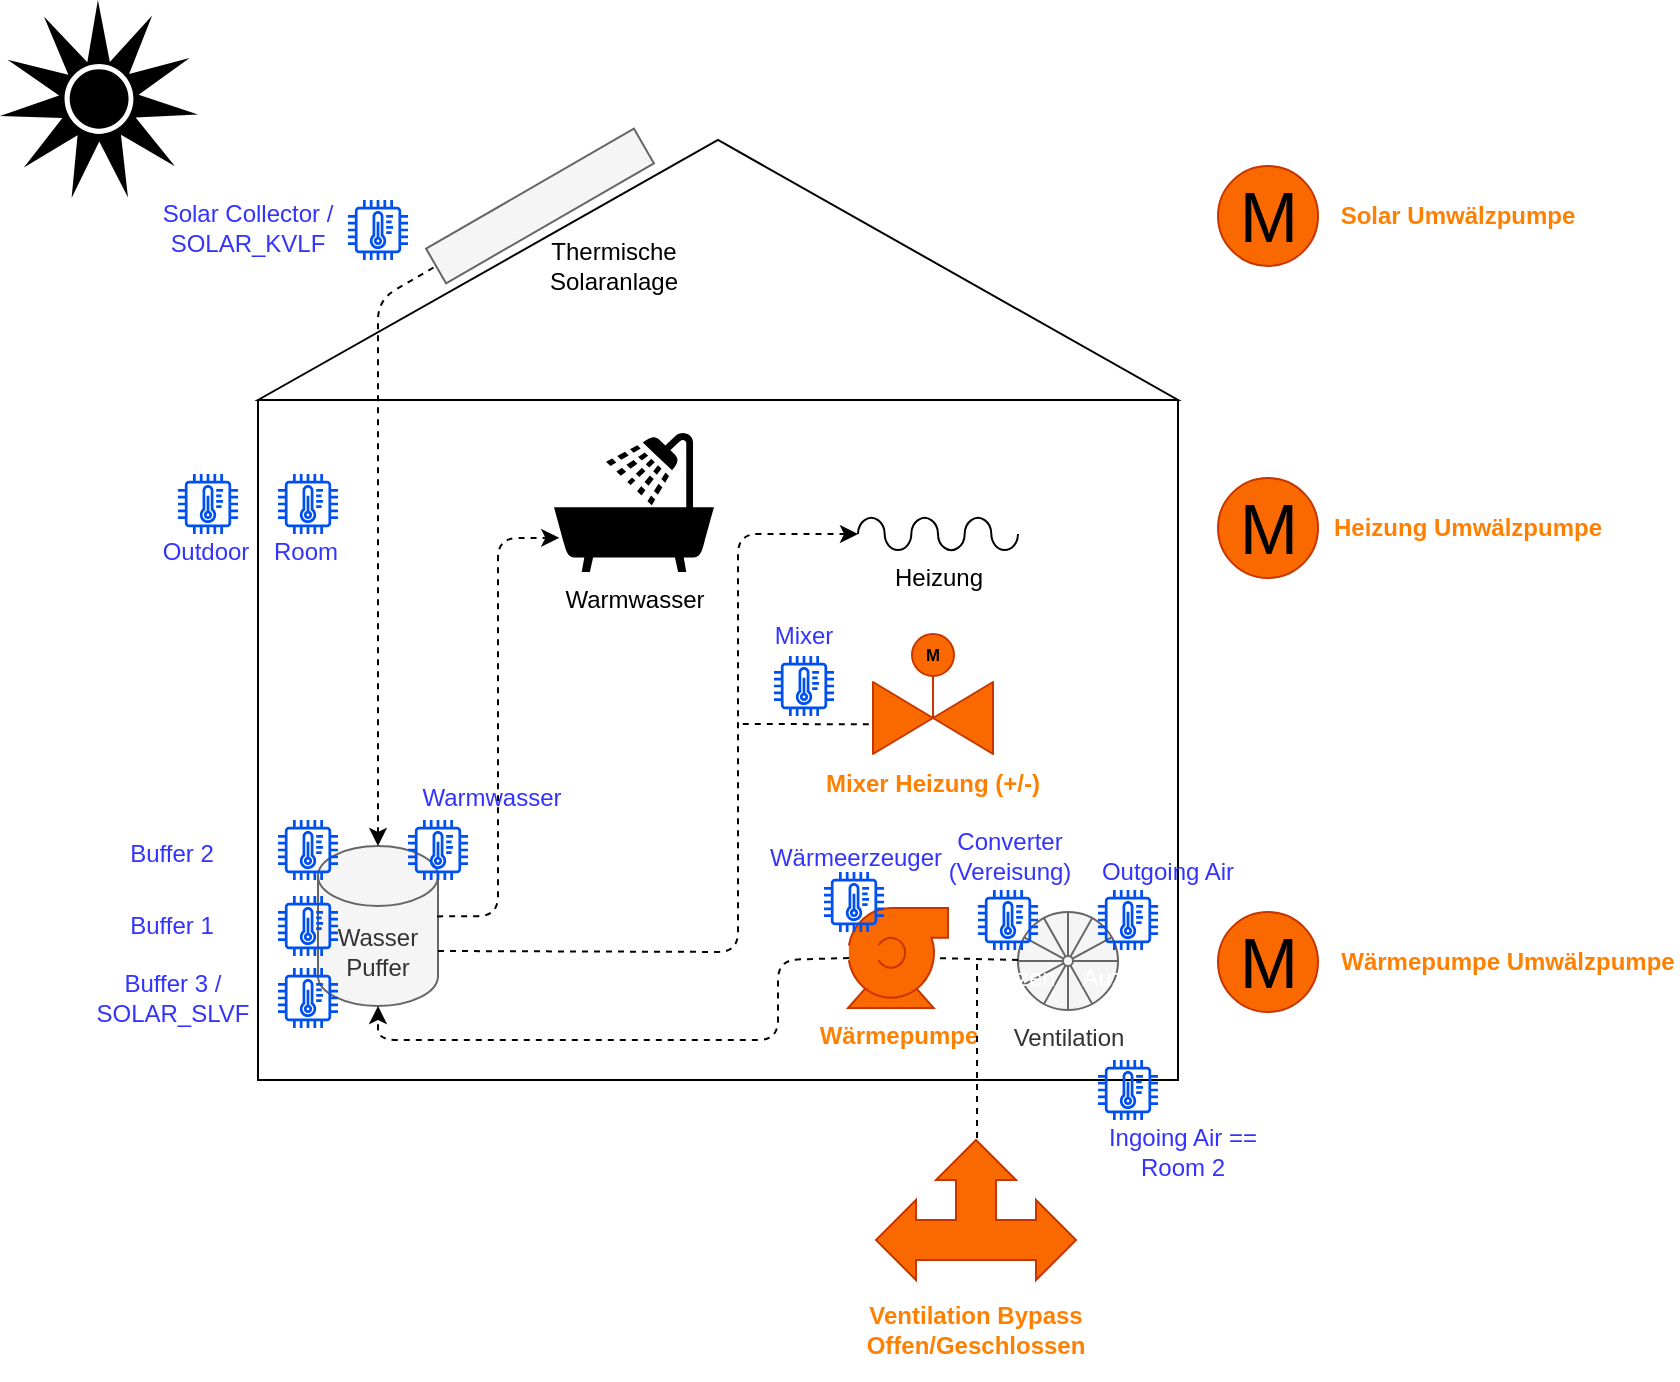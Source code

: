 <mxfile version="21.1.2" type="device">
  <diagram name="Seite-1" id="bi-CwLxBdhhgdUqaIR29">
    <mxGraphModel dx="1231" dy="707" grid="1" gridSize="10" guides="1" tooltips="1" connect="1" arrows="1" fold="1" page="1" pageScale="1" pageWidth="1169" pageHeight="827" math="0" shadow="0">
      <root>
        <mxCell id="0" />
        <mxCell id="1" parent="0" />
        <mxCell id="vDldoN2Uw_cuYA8tPiG8-1" value="" style="rounded=0;whiteSpace=wrap;html=1;" vertex="1" parent="1">
          <mxGeometry x="180" y="220" width="460" height="340" as="geometry" />
        </mxCell>
        <mxCell id="vDldoN2Uw_cuYA8tPiG8-2" value="" style="triangle;whiteSpace=wrap;html=1;rotation=-90;" vertex="1" parent="1">
          <mxGeometry x="345" y="-75" width="130" height="460" as="geometry" />
        </mxCell>
        <mxCell id="vDldoN2Uw_cuYA8tPiG8-3" value="" style="rounded=0;whiteSpace=wrap;html=1;rotation=-30;fillColor=#f5f5f5;strokeColor=#666666;fontColor=#333333;" vertex="1" parent="1">
          <mxGeometry x="261" y="113" width="120" height="20" as="geometry" />
        </mxCell>
        <mxCell id="vDldoN2Uw_cuYA8tPiG8-4" value="Wasser&lt;br&gt;Puffer" style="shape=cylinder3;whiteSpace=wrap;html=1;boundedLbl=1;backgroundOutline=1;size=15;fillColor=#f5f5f5;strokeColor=#666666;fontColor=#333333;" vertex="1" parent="1">
          <mxGeometry x="210" y="443" width="60" height="80" as="geometry" />
        </mxCell>
        <mxCell id="vDldoN2Uw_cuYA8tPiG8-5" value="&lt;b&gt;&lt;font color=&quot;#ff8000&quot;&gt;Wärmepumpe&lt;/font&gt;&lt;/b&gt;" style="shape=mxgraph.pid.pumps.centrifugal_pump_1;html=1;pointerEvents=1;align=center;verticalLabelPosition=bottom;verticalAlign=top;dashed=0;fillColor=#fa6800;strokeColor=#C73500;fontColor=#000000;" vertex="1" parent="1">
          <mxGeometry x="475" y="474" width="50" height="50" as="geometry" />
        </mxCell>
        <mxCell id="vDldoN2Uw_cuYA8tPiG8-6" value="Ventilation" style="verticalLabelPosition=bottom;html=1;verticalAlign=top;align=center;shape=mxgraph.floorplan.spiral_stairs;fillColor=#f5f5f5;fontColor=#333333;strokeColor=#666666;" vertex="1" parent="1">
          <mxGeometry x="560" y="476" width="50" height="49" as="geometry" />
        </mxCell>
        <mxCell id="vDldoN2Uw_cuYA8tPiG8-8" value="" style="shape=mxgraph.signs.nature.sun_2;html=1;pointerEvents=1;fillColor=#000000;strokeColor=none;verticalLabelPosition=bottom;verticalAlign=top;align=center;sketch=0;" vertex="1" parent="1">
          <mxGeometry x="51" y="20" width="99" height="99" as="geometry" />
        </mxCell>
        <mxCell id="vDldoN2Uw_cuYA8tPiG8-16" value="" style="endArrow=none;dashed=1;html=1;rounded=1;entryX=0.86;entryY=0.5;entryDx=0;entryDy=0;entryPerimeter=0;" edge="1" parent="1" target="vDldoN2Uw_cuYA8tPiG8-5">
          <mxGeometry width="50" height="50" relative="1" as="geometry">
            <mxPoint x="560" y="500" as="sourcePoint" />
            <mxPoint x="521.4" y="482.5" as="targetPoint" />
            <Array as="points" />
          </mxGeometry>
        </mxCell>
        <mxCell id="vDldoN2Uw_cuYA8tPiG8-20" value="" style="endArrow=none;dashed=1;html=1;rounded=1;entryX=0;entryY=0.5;entryDx=0;entryDy=0;exitX=0.5;exitY=0;exitDx=0;exitDy=0;exitPerimeter=0;endFill=0;startArrow=classic;startFill=1;" edge="1" parent="1" source="vDldoN2Uw_cuYA8tPiG8-4" target="vDldoN2Uw_cuYA8tPiG8-3">
          <mxGeometry width="50" height="50" relative="1" as="geometry">
            <mxPoint x="550" y="460" as="sourcePoint" />
            <mxPoint x="600" y="410" as="targetPoint" />
            <Array as="points">
              <mxPoint x="240" y="170" />
            </Array>
          </mxGeometry>
        </mxCell>
        <mxCell id="vDldoN2Uw_cuYA8tPiG8-21" value="Heizung" style="verticalLabelPosition=bottom;outlineConnect=0;align=center;dashed=0;html=1;verticalAlign=top;shape=mxgraph.pid.misc.flexible_pipe;pointerEvents=1;" vertex="1" parent="1">
          <mxGeometry x="480" y="279" width="80" height="16" as="geometry" />
        </mxCell>
        <mxCell id="vDldoN2Uw_cuYA8tPiG8-22" value="Warmwasser" style="shape=mxgraph.signs.people.shower_2;html=1;pointerEvents=1;fillColor=#000000;strokeColor=none;verticalLabelPosition=bottom;verticalAlign=top;align=center;" vertex="1" parent="1">
          <mxGeometry x="328" y="236" width="80" height="70" as="geometry" />
        </mxCell>
        <mxCell id="vDldoN2Uw_cuYA8tPiG8-23" value="" style="endArrow=classic;dashed=1;html=1;rounded=1;entryX=0;entryY=0.5;entryDx=0;entryDy=0;entryPerimeter=0;endFill=1;exitX=1;exitY=0;exitDx=0;exitDy=52.5;exitPerimeter=0;" edge="1" parent="1" source="vDldoN2Uw_cuYA8tPiG8-4" target="vDldoN2Uw_cuYA8tPiG8-21">
          <mxGeometry width="50" height="50" relative="1" as="geometry">
            <mxPoint x="430" y="478" as="sourcePoint" />
            <mxPoint x="744" y="408" as="targetPoint" />
            <Array as="points">
              <mxPoint x="420" y="496" />
              <mxPoint x="420" y="400" />
              <mxPoint x="420" y="287" />
            </Array>
          </mxGeometry>
        </mxCell>
        <mxCell id="vDldoN2Uw_cuYA8tPiG8-24" value="" style="endArrow=classic;dashed=1;html=1;rounded=1;exitX=0.993;exitY=0.44;exitDx=0;exitDy=0;exitPerimeter=0;entryX=0.033;entryY=0.756;entryDx=0;entryDy=0;entryPerimeter=0;endFill=1;" edge="1" parent="1" source="vDldoN2Uw_cuYA8tPiG8-4" target="vDldoN2Uw_cuYA8tPiG8-22">
          <mxGeometry width="50" height="50" relative="1" as="geometry">
            <mxPoint x="150" y="495.5" as="sourcePoint" />
            <mxPoint x="438" y="410" as="targetPoint" />
            <Array as="points">
              <mxPoint x="300" y="478" />
              <mxPoint x="300" y="289" />
            </Array>
          </mxGeometry>
        </mxCell>
        <mxCell id="vDldoN2Uw_cuYA8tPiG8-30" value="" style="endArrow=classic;dashed=1;html=1;rounded=1;entryX=0.5;entryY=1;entryDx=0;entryDy=0;entryPerimeter=0;exitX=0.01;exitY=0.5;exitDx=0;exitDy=0;exitPerimeter=0;endFill=1;" edge="1" parent="1">
          <mxGeometry width="50" height="50" relative="1" as="geometry">
            <mxPoint x="475.5" y="499" as="sourcePoint" />
            <mxPoint x="240" y="523" as="targetPoint" />
            <Array as="points">
              <mxPoint x="440" y="500" />
              <mxPoint x="440" y="540" />
              <mxPoint x="240" y="540" />
            </Array>
          </mxGeometry>
        </mxCell>
        <mxCell id="vDldoN2Uw_cuYA8tPiG8-34" value="" style="group;" vertex="1" connectable="0" parent="1">
          <mxGeometry x="660" y="476" width="230" height="50" as="geometry" />
        </mxCell>
        <mxCell id="vDldoN2Uw_cuYA8tPiG8-13" value="M" style="verticalLabelPosition=middle;shadow=0;dashed=0;align=center;html=1;verticalAlign=middle;strokeWidth=1;shape=ellipse;aspect=fixed;fontSize=35;fillColor=#fa6800;strokeColor=#C73500;fontColor=#000000;" vertex="1" parent="vDldoN2Uw_cuYA8tPiG8-34">
          <mxGeometry width="50" height="50" as="geometry" />
        </mxCell>
        <mxCell id="vDldoN2Uw_cuYA8tPiG8-14" value="&lt;b style=&quot;&quot;&gt;&lt;font color=&quot;#ff8000&quot;&gt;Wärmepumpe Umwälzpumpe&lt;/font&gt;&lt;/b&gt;" style="text;html=1;strokeColor=none;fillColor=none;align=center;verticalAlign=middle;whiteSpace=wrap;rounded=0;" vertex="1" parent="vDldoN2Uw_cuYA8tPiG8-34">
          <mxGeometry x="60" y="10" width="170" height="30" as="geometry" />
        </mxCell>
        <mxCell id="vDldoN2Uw_cuYA8tPiG8-35" value="" style="group" vertex="1" connectable="0" parent="1">
          <mxGeometry x="660" y="103" width="190" height="50" as="geometry" />
        </mxCell>
        <mxCell id="vDldoN2Uw_cuYA8tPiG8-9" value="M" style="verticalLabelPosition=middle;shadow=0;dashed=0;align=center;html=1;verticalAlign=middle;strokeWidth=1;shape=ellipse;aspect=fixed;fontSize=35;fillColor=#fa6800;strokeColor=#C73500;fontColor=#000000;" vertex="1" parent="vDldoN2Uw_cuYA8tPiG8-35">
          <mxGeometry width="50" height="50" as="geometry" />
        </mxCell>
        <mxCell id="vDldoN2Uw_cuYA8tPiG8-12" value="&lt;b style=&quot;&quot;&gt;&lt;font color=&quot;#ff8000&quot;&gt;Solar Umwälzpumpe&lt;/font&gt;&lt;/b&gt;" style="text;html=1;strokeColor=none;fillColor=none;align=center;verticalAlign=middle;whiteSpace=wrap;rounded=0;" vertex="1" parent="vDldoN2Uw_cuYA8tPiG8-35">
          <mxGeometry x="50" y="10" width="140" height="30" as="geometry" />
        </mxCell>
        <mxCell id="vDldoN2Uw_cuYA8tPiG8-36" value="" style="group" vertex="1" connectable="0" parent="1">
          <mxGeometry x="660" y="259" width="200" height="50" as="geometry" />
        </mxCell>
        <mxCell id="vDldoN2Uw_cuYA8tPiG8-10" value="M" style="verticalLabelPosition=middle;shadow=0;dashed=0;align=center;html=1;verticalAlign=middle;strokeWidth=1;shape=ellipse;aspect=fixed;fontSize=35;fillColor=#fa6800;strokeColor=#C73500;fontColor=#000000;" vertex="1" parent="vDldoN2Uw_cuYA8tPiG8-36">
          <mxGeometry width="50" height="50" as="geometry" />
        </mxCell>
        <mxCell id="vDldoN2Uw_cuYA8tPiG8-11" value="&lt;b&gt;&lt;font color=&quot;#ff8000&quot;&gt;Heizung Umwälzpumpe&lt;/font&gt;&lt;/b&gt;" style="text;html=1;strokeColor=none;fillColor=none;align=center;verticalAlign=middle;whiteSpace=wrap;rounded=0;" vertex="1" parent="vDldoN2Uw_cuYA8tPiG8-36">
          <mxGeometry x="50" y="10" width="150" height="30" as="geometry" />
        </mxCell>
        <mxCell id="vDldoN2Uw_cuYA8tPiG8-37" value="" style="group" vertex="1" connectable="0" parent="1">
          <mxGeometry x="460" y="337" width="160" height="123" as="geometry" />
        </mxCell>
        <mxCell id="vDldoN2Uw_cuYA8tPiG8-17" value="" style="verticalLabelPosition=bottom;align=center;html=1;verticalAlign=top;pointerEvents=1;dashed=0;shape=mxgraph.pid2valves.valve;valveType=gate;actuator=motor;fillColor=#fa6800;strokeColor=#C73500;fontColor=#000000;" vertex="1" parent="vDldoN2Uw_cuYA8tPiG8-37">
          <mxGeometry x="27.5" width="60" height="60" as="geometry" />
        </mxCell>
        <mxCell id="vDldoN2Uw_cuYA8tPiG8-18" value="&lt;b&gt;&lt;font color=&quot;#ff8000&quot;&gt;Mixer Heizung (+/-)&lt;/font&gt;&lt;/b&gt;" style="text;html=1;strokeColor=none;fillColor=none;align=center;verticalAlign=middle;whiteSpace=wrap;rounded=0;" vertex="1" parent="vDldoN2Uw_cuYA8tPiG8-37">
          <mxGeometry y="60" width="115" height="30" as="geometry" />
        </mxCell>
        <mxCell id="vDldoN2Uw_cuYA8tPiG8-52" value="" style="sketch=0;outlineConnect=0;fillColor=#0050ef;strokeColor=#001DBC;dashed=0;verticalLabelPosition=bottom;verticalAlign=top;align=center;html=1;fontSize=12;fontStyle=0;aspect=fixed;pointerEvents=1;shape=mxgraph.aws4.iot_thing_temperature_sensor;fontColor=#ffffff;" vertex="1" parent="vDldoN2Uw_cuYA8tPiG8-37">
          <mxGeometry x="-22" y="11" width="30" height="30" as="geometry" />
        </mxCell>
        <mxCell id="vDldoN2Uw_cuYA8tPiG8-70" value="&lt;font color=&quot;#3333ff&quot;&gt;Converter&lt;br&gt;(Vereisung)&lt;br&gt;&lt;/font&gt;" style="text;html=1;strokeColor=none;fillColor=none;align=center;verticalAlign=middle;whiteSpace=wrap;rounded=0;" vertex="1" parent="vDldoN2Uw_cuYA8tPiG8-37">
          <mxGeometry x="66" y="96" width="60" height="30" as="geometry" />
        </mxCell>
        <mxCell id="vDldoN2Uw_cuYA8tPiG8-38" value="" style="endArrow=none;dashed=1;html=1;rounded=0;exitX=-0.035;exitY=0.752;exitDx=0;exitDy=0;exitPerimeter=0;" edge="1" parent="1" source="vDldoN2Uw_cuYA8tPiG8-17">
          <mxGeometry width="50" height="50" relative="1" as="geometry">
            <mxPoint x="520" y="340" as="sourcePoint" />
            <mxPoint x="420" y="382" as="targetPoint" />
          </mxGeometry>
        </mxCell>
        <mxCell id="vDldoN2Uw_cuYA8tPiG8-41" value="" style="group" vertex="1" connectable="0" parent="1">
          <mxGeometry x="469" y="590" width="140" height="120" as="geometry" />
        </mxCell>
        <mxCell id="vDldoN2Uw_cuYA8tPiG8-39" value="" style="html=1;shadow=0;dashed=0;align=center;verticalAlign=middle;shape=mxgraph.arrows2.triadArrow;dy=10;dx=20;arrowHead=40;fillColor=#fa6800;fontColor=#000000;strokeColor=#C73500;" vertex="1" parent="vDldoN2Uw_cuYA8tPiG8-41">
          <mxGeometry x="20" width="100" height="70" as="geometry" />
        </mxCell>
        <mxCell id="vDldoN2Uw_cuYA8tPiG8-40" value="&lt;b&gt;&lt;font color=&quot;#ff8000&quot;&gt;Ventilation Bypass&lt;br&gt;Offen/Geschlossen&lt;/font&gt;&lt;br&gt;&lt;/b&gt;" style="text;html=1;strokeColor=none;fillColor=none;align=center;verticalAlign=middle;whiteSpace=wrap;rounded=0;" vertex="1" parent="vDldoN2Uw_cuYA8tPiG8-41">
          <mxGeometry y="70" width="140" height="50" as="geometry" />
        </mxCell>
        <mxCell id="vDldoN2Uw_cuYA8tPiG8-47" value="" style="endArrow=none;dashed=1;html=1;rounded=0;" edge="1" parent="1">
          <mxGeometry width="50" height="50" relative="1" as="geometry">
            <mxPoint x="539.52" y="589" as="sourcePoint" />
            <mxPoint x="539.52" y="501" as="targetPoint" />
          </mxGeometry>
        </mxCell>
        <mxCell id="vDldoN2Uw_cuYA8tPiG8-48" value="Thermische&lt;br&gt;Solaranlage" style="text;html=1;strokeColor=none;fillColor=none;align=center;verticalAlign=middle;whiteSpace=wrap;rounded=0;" vertex="1" parent="1">
          <mxGeometry x="328" y="133" width="60" height="40" as="geometry" />
        </mxCell>
        <mxCell id="vDldoN2Uw_cuYA8tPiG8-50" value="" style="sketch=0;outlineConnect=0;fillColor=#0050ef;strokeColor=#001DBC;dashed=0;verticalLabelPosition=bottom;verticalAlign=top;align=center;html=1;fontSize=12;fontStyle=0;aspect=fixed;pointerEvents=1;shape=mxgraph.aws4.iot_thing_temperature_sensor;fontColor=#ffffff;" vertex="1" parent="1">
          <mxGeometry x="190" y="430" width="30" height="30" as="geometry" />
        </mxCell>
        <mxCell id="vDldoN2Uw_cuYA8tPiG8-51" value="" style="sketch=0;outlineConnect=0;fillColor=#0050ef;strokeColor=#001DBC;dashed=0;verticalLabelPosition=bottom;verticalAlign=top;align=center;html=1;fontSize=12;fontStyle=0;aspect=fixed;pointerEvents=1;shape=mxgraph.aws4.iot_thing_temperature_sensor;fontColor=#ffffff;" vertex="1" parent="1">
          <mxGeometry x="190" y="504" width="30" height="30" as="geometry" />
        </mxCell>
        <mxCell id="vDldoN2Uw_cuYA8tPiG8-57" value="Auzuzen&lt;br&gt;" style="sketch=0;outlineConnect=0;fillColor=#0050ef;strokeColor=#001DBC;dashed=0;verticalLabelPosition=bottom;verticalAlign=top;align=center;html=1;fontSize=12;fontStyle=0;aspect=fixed;pointerEvents=1;shape=mxgraph.aws4.iot_thing_temperature_sensor;fontColor=#ffffff;" vertex="1" parent="1">
          <mxGeometry x="540" y="465" width="30" height="30" as="geometry" />
        </mxCell>
        <mxCell id="vDldoN2Uw_cuYA8tPiG8-63" value="" style="group" vertex="1" connectable="0" parent="1">
          <mxGeometry x="124" y="257" width="60" height="54" as="geometry" />
        </mxCell>
        <mxCell id="vDldoN2Uw_cuYA8tPiG8-53" value="Auzuzen&lt;br&gt;" style="sketch=0;outlineConnect=0;fillColor=#0050ef;strokeColor=#001DBC;dashed=0;verticalLabelPosition=bottom;verticalAlign=top;align=center;html=1;fontSize=12;fontStyle=0;aspect=fixed;pointerEvents=1;shape=mxgraph.aws4.iot_thing_temperature_sensor;fontColor=#ffffff;" vertex="1" parent="vDldoN2Uw_cuYA8tPiG8-63">
          <mxGeometry x="16" width="30" height="30" as="geometry" />
        </mxCell>
        <mxCell id="vDldoN2Uw_cuYA8tPiG8-61" value="&lt;font color=&quot;#3333ff&quot;&gt;Outdoor&lt;/font&gt;" style="text;html=1;strokeColor=none;fillColor=none;align=center;verticalAlign=middle;whiteSpace=wrap;rounded=0;" vertex="1" parent="vDldoN2Uw_cuYA8tPiG8-63">
          <mxGeometry y="24" width="60" height="30" as="geometry" />
        </mxCell>
        <mxCell id="vDldoN2Uw_cuYA8tPiG8-64" value="" style="group" vertex="1" connectable="0" parent="1">
          <mxGeometry x="179" y="257" width="50" height="54" as="geometry" />
        </mxCell>
        <mxCell id="vDldoN2Uw_cuYA8tPiG8-56" value="" style="sketch=0;outlineConnect=0;fillColor=#0050ef;strokeColor=#001DBC;dashed=0;verticalLabelPosition=bottom;verticalAlign=top;align=center;html=1;fontSize=12;fontStyle=0;aspect=fixed;pointerEvents=1;shape=mxgraph.aws4.iot_thing_temperature_sensor;fontColor=#ffffff;" vertex="1" parent="vDldoN2Uw_cuYA8tPiG8-64">
          <mxGeometry x="11" width="30" height="30" as="geometry" />
        </mxCell>
        <mxCell id="vDldoN2Uw_cuYA8tPiG8-62" value="&lt;font color=&quot;#3333ff&quot;&gt;Room&lt;/font&gt;" style="text;html=1;strokeColor=none;fillColor=none;align=center;verticalAlign=middle;whiteSpace=wrap;rounded=0;" vertex="1" parent="vDldoN2Uw_cuYA8tPiG8-64">
          <mxGeometry y="24" width="50" height="30" as="geometry" />
        </mxCell>
        <mxCell id="vDldoN2Uw_cuYA8tPiG8-65" value="" style="group" vertex="1" connectable="0" parent="1">
          <mxGeometry x="130" y="119" width="125" height="31" as="geometry" />
        </mxCell>
        <mxCell id="vDldoN2Uw_cuYA8tPiG8-49" value="" style="sketch=0;outlineConnect=0;fillColor=#0050ef;strokeColor=#001DBC;dashed=0;verticalLabelPosition=bottom;verticalAlign=top;align=center;html=1;fontSize=12;fontStyle=0;aspect=fixed;pointerEvents=1;shape=mxgraph.aws4.iot_thing_temperature_sensor;fontColor=#ffffff;" vertex="1" parent="vDldoN2Uw_cuYA8tPiG8-65">
          <mxGeometry x="95" y="1" width="30" height="30" as="geometry" />
        </mxCell>
        <mxCell id="vDldoN2Uw_cuYA8tPiG8-60" value="&lt;font color=&quot;#3333ff&quot;&gt;Solar Collector /&lt;br&gt;SOLAR_KVLF&lt;br&gt;&lt;/font&gt;" style="text;html=1;strokeColor=none;fillColor=none;align=center;verticalAlign=middle;whiteSpace=wrap;rounded=0;" vertex="1" parent="vDldoN2Uw_cuYA8tPiG8-65">
          <mxGeometry width="90" height="30" as="geometry" />
        </mxCell>
        <mxCell id="vDldoN2Uw_cuYA8tPiG8-66" value="" style="group" vertex="1" connectable="0" parent="1">
          <mxGeometry x="595" y="441" width="80" height="54" as="geometry" />
        </mxCell>
        <mxCell id="vDldoN2Uw_cuYA8tPiG8-58" value="Auzuzen&lt;br&gt;" style="sketch=0;outlineConnect=0;fillColor=#0050ef;strokeColor=#001DBC;dashed=0;verticalLabelPosition=bottom;verticalAlign=top;align=center;html=1;fontSize=12;fontStyle=0;aspect=fixed;pointerEvents=1;shape=mxgraph.aws4.iot_thing_temperature_sensor;fontColor=#ffffff;" vertex="1" parent="vDldoN2Uw_cuYA8tPiG8-66">
          <mxGeometry x="5" y="24" width="30" height="30" as="geometry" />
        </mxCell>
        <mxCell id="vDldoN2Uw_cuYA8tPiG8-59" value="&lt;font color=&quot;#3333ff&quot;&gt;Outgoing Air&lt;/font&gt;" style="text;html=1;strokeColor=none;fillColor=none;align=center;verticalAlign=middle;whiteSpace=wrap;rounded=0;" vertex="1" parent="vDldoN2Uw_cuYA8tPiG8-66">
          <mxGeometry width="80" height="30" as="geometry" />
        </mxCell>
        <mxCell id="vDldoN2Uw_cuYA8tPiG8-67" value="&lt;font color=&quot;#3333ff&quot;&gt;Mixer&lt;/font&gt;" style="text;html=1;strokeColor=none;fillColor=none;align=center;verticalAlign=middle;whiteSpace=wrap;rounded=0;" vertex="1" parent="1">
          <mxGeometry x="423" y="323" width="60" height="30" as="geometry" />
        </mxCell>
        <mxCell id="vDldoN2Uw_cuYA8tPiG8-69" value="" style="group" vertex="1" connectable="0" parent="1">
          <mxGeometry x="429" y="434" width="100" height="52" as="geometry" />
        </mxCell>
        <mxCell id="vDldoN2Uw_cuYA8tPiG8-55" value="" style="sketch=0;outlineConnect=0;fillColor=#0050ef;strokeColor=#001DBC;dashed=0;verticalLabelPosition=bottom;verticalAlign=top;align=center;html=1;fontSize=12;fontStyle=0;aspect=fixed;pointerEvents=1;shape=mxgraph.aws4.iot_thing_temperature_sensor;fontColor=#ffffff;" vertex="1" parent="vDldoN2Uw_cuYA8tPiG8-69">
          <mxGeometry x="34" y="22" width="30" height="30" as="geometry" />
        </mxCell>
        <mxCell id="vDldoN2Uw_cuYA8tPiG8-68" value="&lt;font color=&quot;#3333ff&quot;&gt;Wärmeerzeuger&lt;/font&gt;" style="text;html=1;strokeColor=none;fillColor=none;align=center;verticalAlign=middle;whiteSpace=wrap;rounded=0;" vertex="1" parent="vDldoN2Uw_cuYA8tPiG8-69">
          <mxGeometry width="100" height="30" as="geometry" />
        </mxCell>
        <mxCell id="vDldoN2Uw_cuYA8tPiG8-73" value="" style="sketch=0;outlineConnect=0;fillColor=#0050ef;strokeColor=#001DBC;dashed=0;verticalLabelPosition=bottom;verticalAlign=top;align=center;html=1;fontSize=12;fontStyle=0;aspect=fixed;pointerEvents=1;shape=mxgraph.aws4.iot_thing_temperature_sensor;fontColor=#ffffff;" vertex="1" parent="1">
          <mxGeometry x="190" y="468" width="30" height="30" as="geometry" />
        </mxCell>
        <mxCell id="vDldoN2Uw_cuYA8tPiG8-74" value="" style="sketch=0;outlineConnect=0;fillColor=#0050ef;strokeColor=#001DBC;dashed=0;verticalLabelPosition=bottom;verticalAlign=top;align=center;html=1;fontSize=12;fontStyle=0;aspect=fixed;pointerEvents=1;shape=mxgraph.aws4.iot_thing_temperature_sensor;fontColor=#ffffff;" vertex="1" parent="1">
          <mxGeometry x="255" y="430" width="30" height="30" as="geometry" />
        </mxCell>
        <mxCell id="vDldoN2Uw_cuYA8tPiG8-75" value="&lt;font color=&quot;#3333ff&quot;&gt;Buffer 1&lt;/font&gt;" style="text;html=1;strokeColor=none;fillColor=none;align=center;verticalAlign=middle;whiteSpace=wrap;rounded=0;" vertex="1" parent="1">
          <mxGeometry x="107" y="468" width="60" height="30" as="geometry" />
        </mxCell>
        <mxCell id="vDldoN2Uw_cuYA8tPiG8-76" value="&lt;font color=&quot;#3333ff&quot;&gt;Buffer 2&lt;/font&gt;" style="text;html=1;strokeColor=none;fillColor=none;align=center;verticalAlign=middle;whiteSpace=wrap;rounded=0;" vertex="1" parent="1">
          <mxGeometry x="107" y="430" width="60" height="34" as="geometry" />
        </mxCell>
        <mxCell id="vDldoN2Uw_cuYA8tPiG8-77" value="&lt;font color=&quot;#3333ff&quot;&gt;Buffer 3 / &lt;br&gt;SOLAR_SLVF&lt;/font&gt;" style="text;html=1;strokeColor=none;fillColor=none;align=center;verticalAlign=middle;whiteSpace=wrap;rounded=0;" vertex="1" parent="1">
          <mxGeometry x="92.5" y="504" width="89" height="30" as="geometry" />
        </mxCell>
        <mxCell id="vDldoN2Uw_cuYA8tPiG8-78" value="&lt;font color=&quot;#3333ff&quot;&gt;Warmwasser&lt;/font&gt;" style="text;html=1;strokeColor=none;fillColor=none;align=center;verticalAlign=middle;whiteSpace=wrap;rounded=0;" vertex="1" parent="1">
          <mxGeometry x="255" y="404" width="84" height="30" as="geometry" />
        </mxCell>
        <mxCell id="vDldoN2Uw_cuYA8tPiG8-83" value="" style="group" vertex="1" connectable="0" parent="1">
          <mxGeometry x="600" y="550" width="90" height="54" as="geometry" />
        </mxCell>
        <mxCell id="vDldoN2Uw_cuYA8tPiG8-54" value="" style="sketch=0;outlineConnect=0;fillColor=#0050ef;strokeColor=#001DBC;dashed=0;verticalLabelPosition=bottom;verticalAlign=top;align=center;html=1;fontSize=12;fontStyle=0;aspect=fixed;pointerEvents=1;shape=mxgraph.aws4.iot_thing_temperature_sensor;fontColor=#ffffff;" vertex="1" parent="vDldoN2Uw_cuYA8tPiG8-83">
          <mxGeometry width="30" height="30" as="geometry" />
        </mxCell>
        <mxCell id="vDldoN2Uw_cuYA8tPiG8-72" value="&lt;font color=&quot;#3333ff&quot;&gt;Ingoing Air == Room 2&lt;/font&gt;" style="text;html=1;strokeColor=none;fillColor=none;align=center;verticalAlign=middle;whiteSpace=wrap;rounded=0;" vertex="1" parent="vDldoN2Uw_cuYA8tPiG8-83">
          <mxGeometry x="-1" y="31" width="87" height="30" as="geometry" />
        </mxCell>
      </root>
    </mxGraphModel>
  </diagram>
</mxfile>
